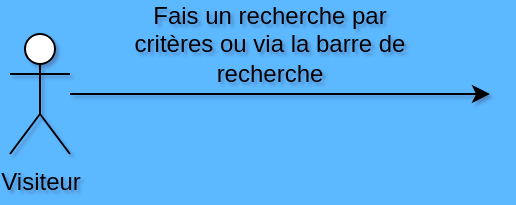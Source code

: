 <mxfile>
    <diagram id="hd9V6HLWF7xjtRXXJGI9" name="Page-1">
        <mxGraphModel dx="708" dy="375" grid="1" gridSize="10" guides="1" tooltips="1" connect="1" arrows="1" fold="1" page="1" pageScale="1" pageWidth="1700" pageHeight="1100" background="#5CB8FF" math="0" shadow="1">
            <root>
                <mxCell id="0"/>
                <mxCell id="1" parent="0"/>
                <mxCell id="241" style="edgeStyle=none;html=1;" edge="1" parent="1" source="240">
                    <mxGeometry relative="1" as="geometry">
                        <mxPoint x="520" y="240" as="targetPoint"/>
                    </mxGeometry>
                </mxCell>
                <mxCell id="240" value="Visiteur" style="shape=umlActor;verticalLabelPosition=bottom;verticalAlign=top;html=1;outlineConnect=0;" vertex="1" parent="1">
                    <mxGeometry x="280" y="210" width="30" height="60" as="geometry"/>
                </mxCell>
                <mxCell id="242" value="Fais un recherche par critères ou via la barre de recherche" style="text;html=1;strokeColor=none;fillColor=none;align=center;verticalAlign=middle;whiteSpace=wrap;rounded=0;" vertex="1" parent="1">
                    <mxGeometry x="330" y="200" width="160" height="30" as="geometry"/>
                </mxCell>
            </root>
        </mxGraphModel>
    </diagram>
</mxfile>